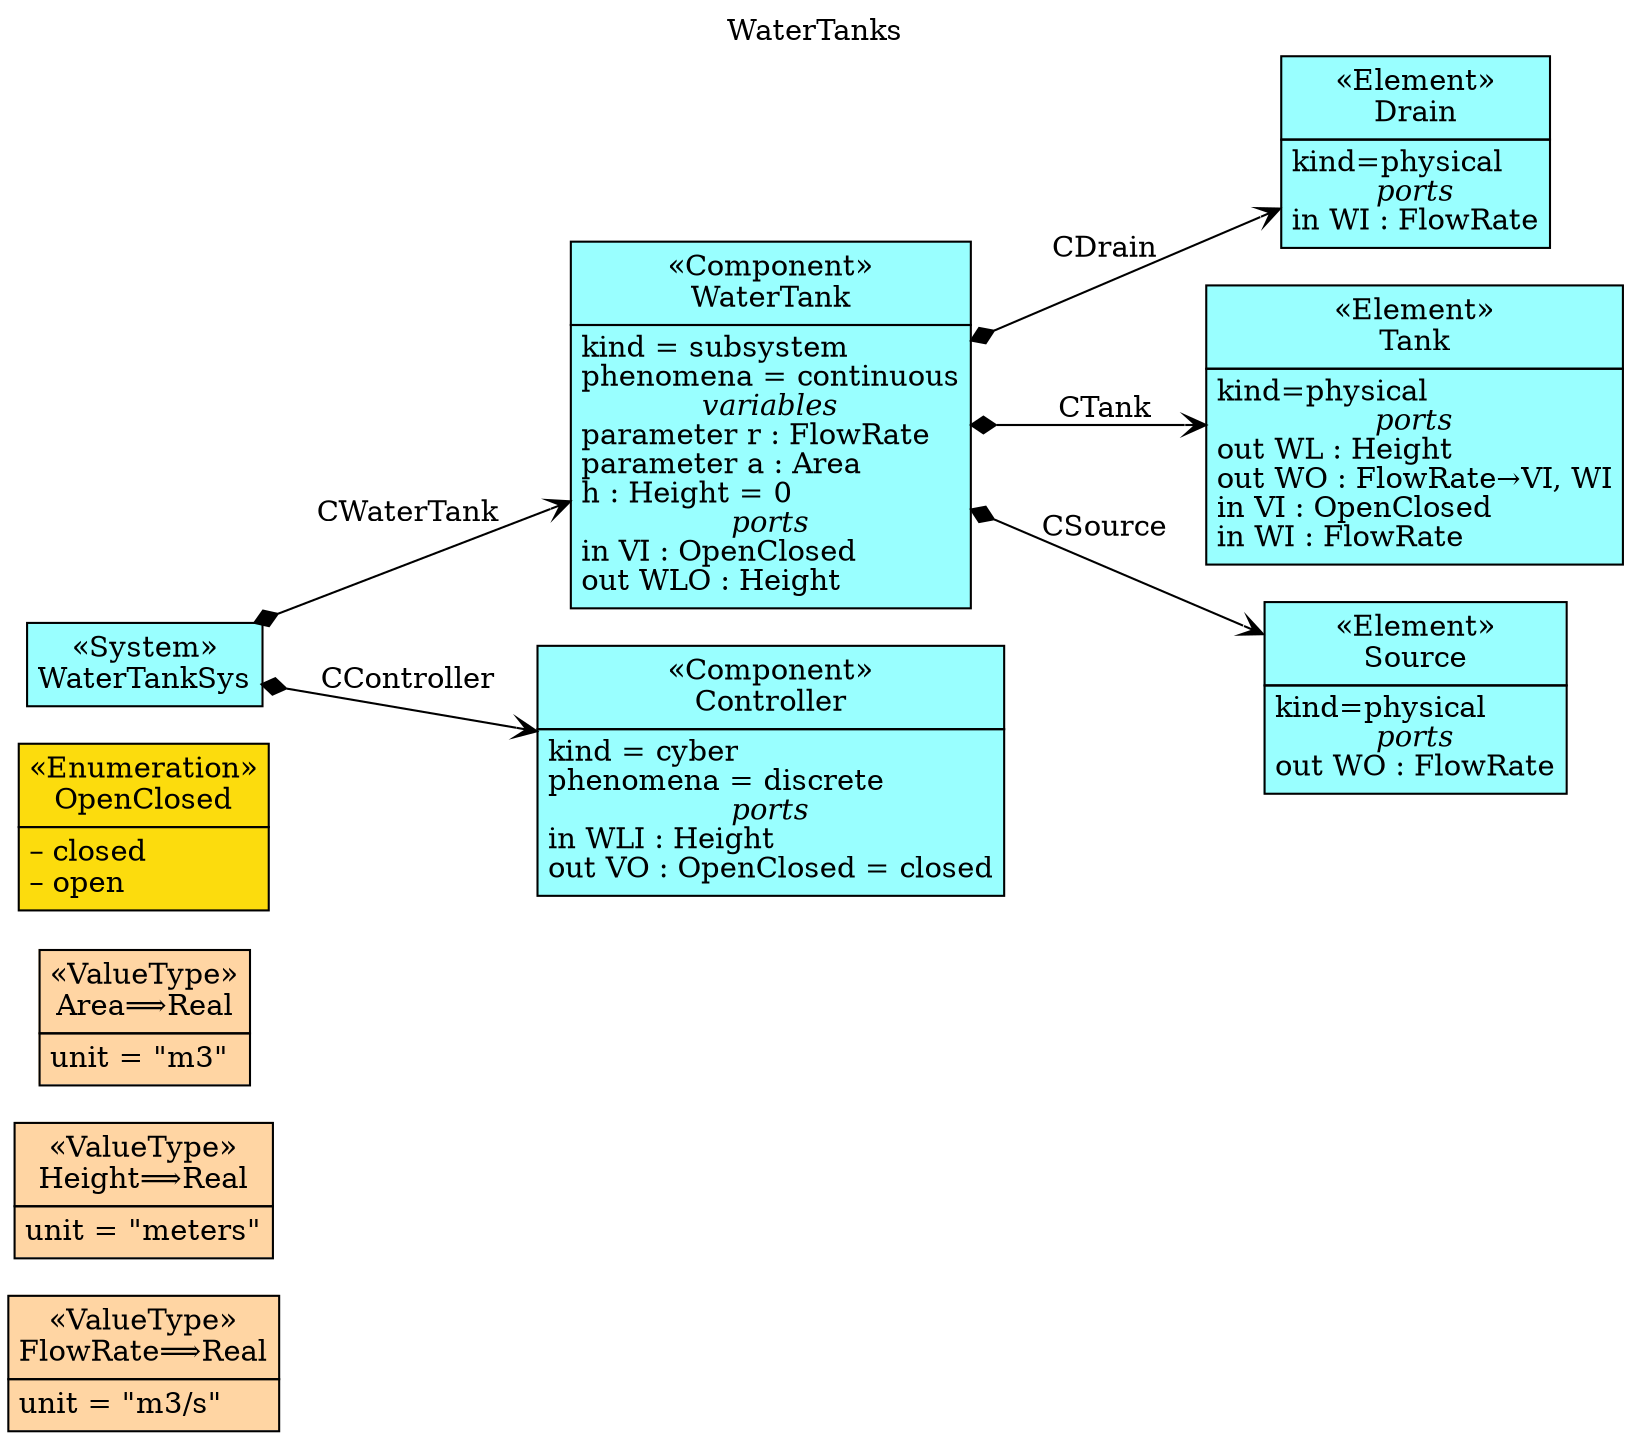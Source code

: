digraph {
compound=true;
rankdir=LR;
label=WaterTanks;
labelloc=t;
FlowRate [shape=plain,fillcolor="#FFD5A3",style = filled,label=<<table border="0" cellborder="1" cellspacing="0" cellpadding="4">
<tr><td>«ValueType»<br/>FlowRate⟹Real</td> </tr> <tr> <td align="left">
unit = "m3/s"</td> </tr></table>>];
Height [shape=plain,fillcolor="#FFD5A3",style = filled,label=<<table border="0" cellborder="1" cellspacing="0" cellpadding="4">
<tr><td>«ValueType»<br/>Height⟹Real</td> </tr> <tr> <td align="left">
unit = "meters"</td> </tr></table>>];
Area [shape=plain,fillcolor="#FFD5A3",style = filled,label=<<table border="0" cellborder="1" cellspacing="0" cellpadding="4">
<tr><td>«ValueType»<br/>Area⟹Real</td> </tr> <tr> <td align="left">
unit = "m3"</td> </tr></table>>];
OpenClosed [shape=plain,fillcolor="#FCDC0D",style = filled,label=<
<table border="0" cellborder="1" cellspacing="0" cellpadding="4">
<tr> <td>«Enumeration»<br/>OpenClosed</td></tr><tr><td align="left">– closed<br align="left"/>
– open<br align="left"/>
</td> </tr></table>>];
Drain_Block [shape=plain,fillcolor="#99FFFF",style = filled,label=<
<table border="0" cellborder="1" cellspacing="0" cellpadding="4">
<tr><td>«Element»<br/>Drain</td> </tr><tr><td>kind=physical<br align="left"/>
<I>ports</I><br/>
in WI : FlowRate<br align="left"/></td> </tr></table>>];
WaterTank_Block [shape=plain,fillcolor="#99FFFF",style = filled,label=<
<table border="0" cellborder="1" cellspacing="0" cellpadding="4">
<tr><td>«Component»<br/>WaterTank</td> </tr> <tr> <td align="left">
kind = subsystem<br align="left"/>phenomena = continuous<br align="left"/>
<I>variables</I><br/>
parameter r : FlowRate<br align="left"/>
parameter a : Area<br align="left"/>
h : Height = 0<br align="left"/>
<I>ports</I><br/>
in VI : OpenClosed<br align="left"/>out WLO : Height<br align="left"/></td> </tr></table>>];
WaterTankSys_Block [shape=plain,fillcolor="#99FFFF",style = filled,label=<
<table border="0" cellborder="1" cellspacing="0" cellpadding="4">
<tr> <td>«System»<br/>WaterTankSys</td> </tr></table>>];Controller_Block [shape=plain,fillcolor="#99FFFF",style = filled,label=<
<table border="0" cellborder="1" cellspacing="0" cellpadding="4">
<tr><td>«Component»<br/>Controller</td> </tr> <tr> <td align="left">
kind = cyber<br align="left"/>phenomena = discrete<br align="left"/>
<I>ports</I><br/>
in WLI : Height<br align="left"/>out VO : OpenClosed = closed<br align="left"/></td> </tr></table>>];
Tank_Block [shape=plain,fillcolor="#99FFFF",style = filled,label=<
<table border="0" cellborder="1" cellspacing="0" cellpadding="4">
<tr><td>«Element»<br/>Tank</td> </tr><tr><td>kind=physical<br align="left"/>
<I>ports</I><br/>
out WL : Height<br align="left"/>out WO : FlowRate→VI, WI<br align="left"/>in VI : OpenClosed<br align="left"/>in WI : FlowRate<br align="left"/></td> </tr></table>>];
Source_Block [shape=plain,fillcolor="#99FFFF",style = filled,label=<
<table border="0" cellborder="1" cellspacing="0" cellpadding="4">
<tr><td>«Element»<br/>Source</td> </tr><tr><td>kind=physical<br align="left"/>
<I>ports</I><br/>
out WO : FlowRate<br align="left"/></td> </tr></table>>];
WaterTankSys_Block->Controller_Block[arrowhead=vee,arrowtail=diamond,dir=both,label="CController",headlabel="",taillabel=""];
WaterTank_Block->Tank_Block[arrowhead=vee,arrowtail=diamond,dir=both,label="CTank",headlabel="",taillabel=""];
WaterTank_Block->Drain_Block[arrowhead=vee,arrowtail=diamond,dir=both,label="CDrain",headlabel="",taillabel=""];
WaterTank_Block->Source_Block[arrowhead=vee,arrowtail=diamond,dir=both,label="CSource",headlabel="",taillabel=""];
WaterTankSys_Block->WaterTank_Block[arrowhead=vee,arrowtail=diamond,dir=both,label="CWaterTank",headlabel="",taillabel=""];
}